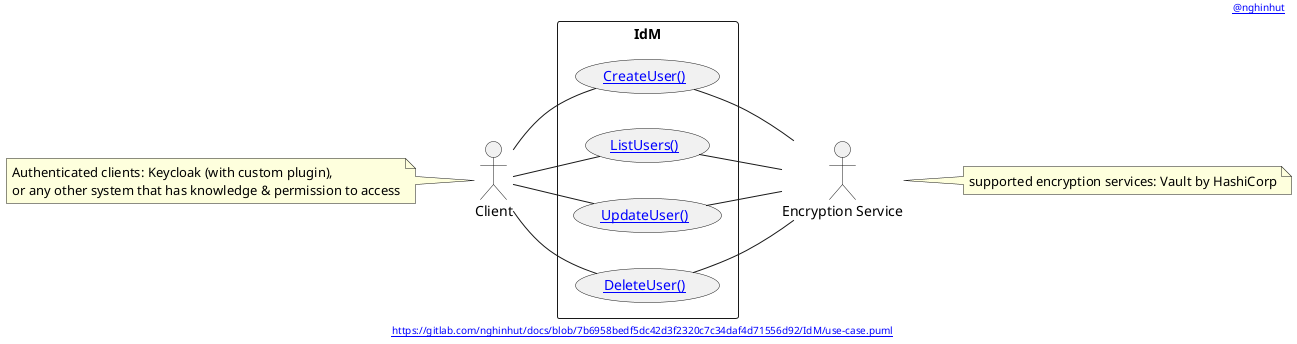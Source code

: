 @startuml
'-----START auto generated metadata please keep comment here to allow auto update-----
'-----DON'T EDIT THIS SECTION, INSTEAD RE-RUN prebuild.sh TO UPDATE-----
header [[https://www.nghinhut.dev?from=http%5C%3A%5C%2F%5C%2Fwww%5C.plantuml%5C.com%5C%2Fplantuml%5C%2Fproxy%3Ffmt%3Dsvg%5C%26src%3Dhttps%5C%3A%5C%2F%5C%2Fgitlab%5C.com%5C%2Fnghinhut%5C%2Fdocs%5C%2Fraw%5C%2F7b6958bedf5dc42d3f2320c7c34daf4d71556d92%5C%2FIdM%5C%2Fuse-case%5C.puml%0A @nghinhut]]
footer [[http://www.plantuml.com/plantuml/proxy?fmt=svg&src=https://gitlab.com/nghinhut/docs/raw/7b6958bedf5dc42d3f2320c7c34daf4d71556d92/IdM/use-case.puml https://gitlab.com/nghinhut/docs/blob/7b6958bedf5dc42d3f2320c7c34daf4d71556d92/IdM/use-case.puml]]
'-----END auto generated metadata please keep comment here to allow auto update-----
!$REPO_URL = "https://gitlab.com/nghinhut/docs/raw/master/IdM"
!$PLANTUML_PROXY_URL = "http://www.plantuml.com/plantuml/proxy"
!$BASE_URL = $PLANTUML_PROXY_URL + "?fmt=svg&src=" + $REPO_URL
left to right direction

actor "Client" as client
actor "Encryption Service" as es
rectangle IdM {
    usecase "[[$BASE_URL/uc01.sequence.puml CreateUser()]]" as UC01
    usecase "[[$BASE_URL/uc02.sequence.puml ListUsers()]]" as UC02
    usecase "[[$BASE_URL/uc03.sequence.puml UpdateUser()]]" as UC03
    usecase "[[$BASE_URL/uc04.sequence.puml DeleteUser()]]" as UC04
}


note left of client
    Authenticated clients: Keycloak (with custom plugin),
    or any other system that has knowledge & permission to access
end note


note right of es
    supported encryption services: Vault by HashiCorp
end note


client - UC01
client - UC02
client -- UC03
client -- UC04

UC01 - es
UC02 - es
UC03 -- es
UC04 -- es

@enduml